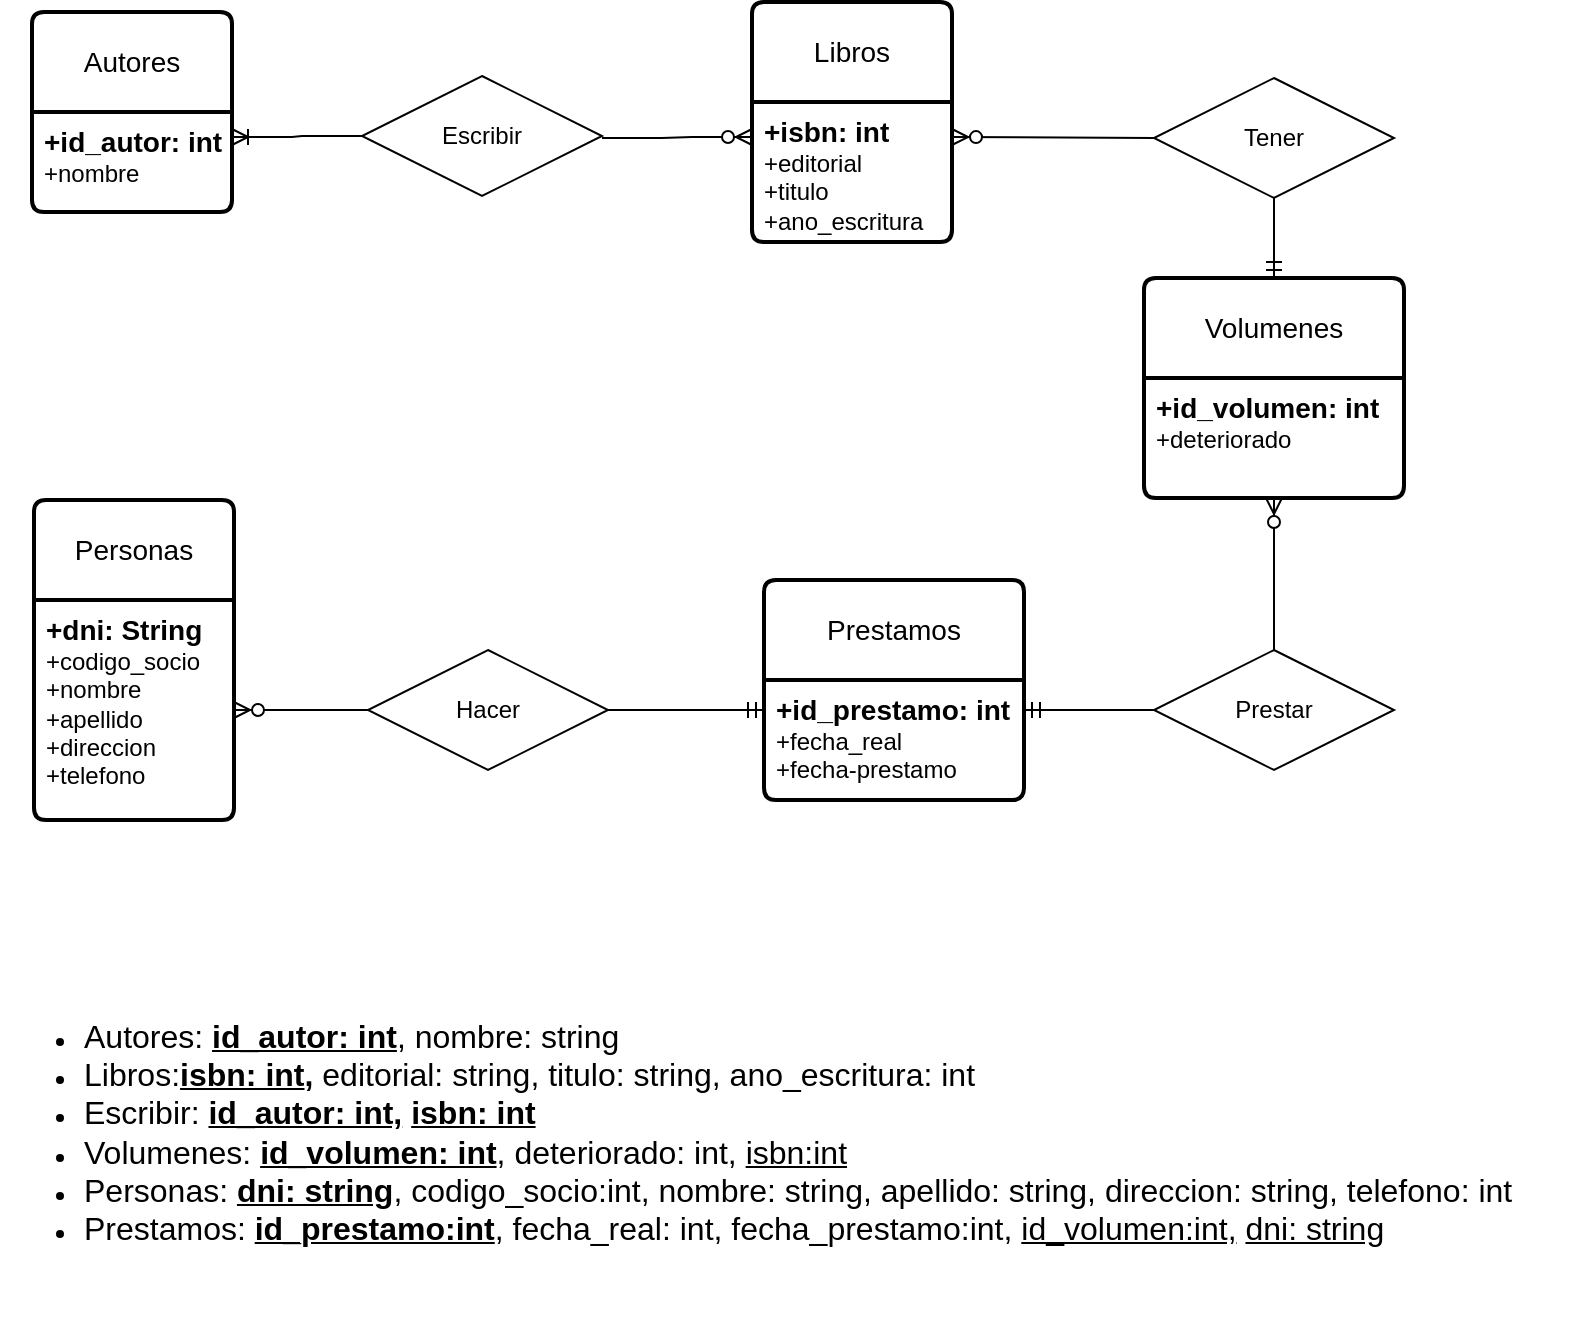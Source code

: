 <mxfile version="22.0.4" type="github">
  <diagram id="R2lEEEUBdFMjLlhIrx00" name="Page-1">
    <mxGraphModel dx="1235" dy="675" grid="1" gridSize="10" guides="1" tooltips="1" connect="1" arrows="1" fold="1" page="1" pageScale="1" pageWidth="850" pageHeight="1100" math="0" shadow="0" extFonts="Permanent Marker^https://fonts.googleapis.com/css?family=Permanent+Marker">
      <root>
        <mxCell id="0" />
        <mxCell id="1" parent="0" />
        <mxCell id="tdtAZZe7iDzmqnhGQD1Q-1" value="Autores" style="swimlane;childLayout=stackLayout;horizontal=1;startSize=50;horizontalStack=0;rounded=1;fontSize=14;fontStyle=0;strokeWidth=2;resizeParent=0;resizeLast=1;shadow=0;dashed=0;align=center;arcSize=4;whiteSpace=wrap;html=1;" parent="1" vertex="1">
          <mxGeometry x="65" y="85" width="100" height="100" as="geometry" />
        </mxCell>
        <mxCell id="tdtAZZe7iDzmqnhGQD1Q-2" value="&lt;b&gt;&lt;font style=&quot;font-size: 14px;&quot;&gt;+id_autor: int&lt;/font&gt;&lt;/b&gt;&lt;br&gt;+nombre" style="align=left;strokeColor=none;fillColor=none;spacingLeft=4;fontSize=12;verticalAlign=top;resizable=0;rotatable=0;part=1;html=1;" parent="tdtAZZe7iDzmqnhGQD1Q-1" vertex="1">
          <mxGeometry y="50" width="100" height="50" as="geometry" />
        </mxCell>
        <mxCell id="tdtAZZe7iDzmqnhGQD1Q-3" value="Escribir" style="shape=rhombus;perimeter=rhombusPerimeter;whiteSpace=wrap;html=1;align=center;" parent="1" vertex="1">
          <mxGeometry x="230" y="117" width="120" height="60" as="geometry" />
        </mxCell>
        <mxCell id="tdtAZZe7iDzmqnhGQD1Q-4" value="Libros" style="swimlane;childLayout=stackLayout;horizontal=1;startSize=50;horizontalStack=0;rounded=1;fontSize=14;fontStyle=0;strokeWidth=2;resizeParent=0;resizeLast=1;shadow=0;dashed=0;align=center;arcSize=4;whiteSpace=wrap;html=1;" parent="1" vertex="1">
          <mxGeometry x="425" y="80" width="100" height="120" as="geometry" />
        </mxCell>
        <mxCell id="tdtAZZe7iDzmqnhGQD1Q-5" value="&lt;font style=&quot;font-size: 14px;&quot;&gt;&lt;b&gt;+isbn: int&lt;/b&gt;&lt;/font&gt;&lt;br&gt;+editorial&lt;br&gt;+titulo&lt;br&gt;+ano_escritura" style="align=left;strokeColor=none;fillColor=none;spacingLeft=4;fontSize=12;verticalAlign=top;resizable=0;rotatable=0;part=1;html=1;" parent="tdtAZZe7iDzmqnhGQD1Q-4" vertex="1">
          <mxGeometry y="50" width="100" height="70" as="geometry" />
        </mxCell>
        <mxCell id="tdtAZZe7iDzmqnhGQD1Q-6" value="Tener" style="shape=rhombus;perimeter=rhombusPerimeter;whiteSpace=wrap;html=1;align=center;" parent="1" vertex="1">
          <mxGeometry x="626" y="118" width="120" height="60" as="geometry" />
        </mxCell>
        <mxCell id="tdtAZZe7iDzmqnhGQD1Q-7" value="Volumenes" style="swimlane;childLayout=stackLayout;horizontal=1;startSize=50;horizontalStack=0;rounded=1;fontSize=14;fontStyle=0;strokeWidth=2;resizeParent=0;resizeLast=1;shadow=0;dashed=0;align=center;arcSize=4;whiteSpace=wrap;html=1;" parent="1" vertex="1">
          <mxGeometry x="621" y="218" width="130" height="110" as="geometry" />
        </mxCell>
        <mxCell id="tdtAZZe7iDzmqnhGQD1Q-8" value="&lt;font style=&quot;font-size: 14px;&quot;&gt;&lt;b&gt;+id_volumen: int&lt;/b&gt;&lt;/font&gt;&lt;br&gt;+deteriorado" style="align=left;strokeColor=none;fillColor=none;spacingLeft=4;fontSize=12;verticalAlign=top;resizable=0;rotatable=0;part=1;html=1;" parent="tdtAZZe7iDzmqnhGQD1Q-7" vertex="1">
          <mxGeometry y="50" width="130" height="60" as="geometry" />
        </mxCell>
        <mxCell id="tdtAZZe7iDzmqnhGQD1Q-9" value="Prestar" style="shape=rhombus;perimeter=rhombusPerimeter;whiteSpace=wrap;html=1;align=center;" parent="1" vertex="1">
          <mxGeometry x="626" y="404" width="120" height="60" as="geometry" />
        </mxCell>
        <mxCell id="tdtAZZe7iDzmqnhGQD1Q-10" value="Prestamos" style="swimlane;childLayout=stackLayout;horizontal=1;startSize=50;horizontalStack=0;rounded=1;fontSize=14;fontStyle=0;strokeWidth=2;resizeParent=0;resizeLast=1;shadow=0;dashed=0;align=center;arcSize=4;whiteSpace=wrap;html=1;" parent="1" vertex="1">
          <mxGeometry x="431" y="369" width="130" height="110" as="geometry" />
        </mxCell>
        <mxCell id="tdtAZZe7iDzmqnhGQD1Q-11" value="&lt;font style=&quot;font-size: 14px;&quot;&gt;&lt;b&gt;+id_prestamo: int&lt;/b&gt;&lt;/font&gt;&lt;br&gt;+fecha_real&lt;br&gt;+fecha-prestamo" style="align=left;strokeColor=none;fillColor=none;spacingLeft=4;fontSize=12;verticalAlign=top;resizable=0;rotatable=0;part=1;html=1;" parent="tdtAZZe7iDzmqnhGQD1Q-10" vertex="1">
          <mxGeometry y="50" width="130" height="60" as="geometry" />
        </mxCell>
        <mxCell id="tdtAZZe7iDzmqnhGQD1Q-12" value="Hacer" style="shape=rhombus;perimeter=rhombusPerimeter;whiteSpace=wrap;html=1;align=center;" parent="1" vertex="1">
          <mxGeometry x="233" y="404" width="120" height="60" as="geometry" />
        </mxCell>
        <mxCell id="tdtAZZe7iDzmqnhGQD1Q-13" value="Personas" style="swimlane;childLayout=stackLayout;horizontal=1;startSize=50;horizontalStack=0;rounded=1;fontSize=14;fontStyle=0;strokeWidth=2;resizeParent=0;resizeLast=1;shadow=0;dashed=0;align=center;arcSize=4;whiteSpace=wrap;html=1;" parent="1" vertex="1">
          <mxGeometry x="66" y="329" width="100" height="160" as="geometry" />
        </mxCell>
        <mxCell id="tdtAZZe7iDzmqnhGQD1Q-14" value="&lt;font style=&quot;font-size: 14px;&quot;&gt;&lt;b&gt;+dni: String&lt;br&gt;&lt;/b&gt;&lt;/font&gt;+codigo_socio&lt;br&gt;+nombre&lt;br&gt;+apellido&lt;br&gt;+direccion&lt;br&gt;+telefono" style="align=left;strokeColor=none;fillColor=none;spacingLeft=4;fontSize=12;verticalAlign=top;resizable=0;rotatable=0;part=1;html=1;" parent="tdtAZZe7iDzmqnhGQD1Q-13" vertex="1">
          <mxGeometry y="50" width="100" height="110" as="geometry" />
        </mxCell>
        <mxCell id="QaBLT7zoktpps23ydMiA-3" value="" style="edgeStyle=entityRelationEdgeStyle;fontSize=12;html=1;endArrow=ERzeroToMany;endFill=1;rounded=0;entryX=0;entryY=0.25;entryDx=0;entryDy=0;" parent="1" target="tdtAZZe7iDzmqnhGQD1Q-5" edge="1">
          <mxGeometry width="100" height="100" relative="1" as="geometry">
            <mxPoint x="350" y="148" as="sourcePoint" />
            <mxPoint x="450" y="117" as="targetPoint" />
            <Array as="points">
              <mxPoint x="240" y="170" />
            </Array>
          </mxGeometry>
        </mxCell>
        <mxCell id="QaBLT7zoktpps23ydMiA-4" value="" style="edgeStyle=entityRelationEdgeStyle;fontSize=12;html=1;endArrow=ERoneToMany;rounded=0;entryX=1;entryY=0.25;entryDx=0;entryDy=0;exitX=0;exitY=0.5;exitDx=0;exitDy=0;" parent="1" source="tdtAZZe7iDzmqnhGQD1Q-3" target="tdtAZZe7iDzmqnhGQD1Q-2" edge="1">
          <mxGeometry width="100" height="100" relative="1" as="geometry">
            <mxPoint x="280" y="200" as="sourcePoint" />
            <mxPoint x="200" y="200" as="targetPoint" />
            <Array as="points">
              <mxPoint x="280" y="180" />
            </Array>
          </mxGeometry>
        </mxCell>
        <mxCell id="QaBLT7zoktpps23ydMiA-7" value="" style="fontSize=12;html=1;endArrow=ERzeroToMany;endFill=1;rounded=0;entryX=1;entryY=0.25;entryDx=0;entryDy=0;exitX=0;exitY=0.5;exitDx=0;exitDy=0;" parent="1" source="tdtAZZe7iDzmqnhGQD1Q-6" target="tdtAZZe7iDzmqnhGQD1Q-5" edge="1">
          <mxGeometry width="100" height="100" relative="1" as="geometry">
            <mxPoint x="830" y="47" as="sourcePoint" />
            <mxPoint x="930" y="-53" as="targetPoint" />
          </mxGeometry>
        </mxCell>
        <mxCell id="QaBLT7zoktpps23ydMiA-9" value="" style="fontSize=12;html=1;endArrow=ERzeroToMany;endFill=1;rounded=0;entryX=0.5;entryY=1;entryDx=0;entryDy=0;exitX=0.5;exitY=0;exitDx=0;exitDy=0;" parent="1" source="tdtAZZe7iDzmqnhGQD1Q-9" target="tdtAZZe7iDzmqnhGQD1Q-8" edge="1">
          <mxGeometry width="100" height="100" relative="1" as="geometry">
            <mxPoint x="416" y="209" as="sourcePoint" />
            <mxPoint x="516" y="109" as="targetPoint" />
          </mxGeometry>
        </mxCell>
        <mxCell id="QaBLT7zoktpps23ydMiA-11" value="" style="edgeStyle=entityRelationEdgeStyle;fontSize=12;html=1;endArrow=ERzeroToMany;endFill=1;rounded=0;entryX=1;entryY=0.5;entryDx=0;entryDy=0;exitX=0;exitY=0.5;exitDx=0;exitDy=0;" parent="1" source="tdtAZZe7iDzmqnhGQD1Q-12" target="tdtAZZe7iDzmqnhGQD1Q-14" edge="1">
          <mxGeometry width="100" height="100" relative="1" as="geometry">
            <mxPoint x="230" y="434" as="sourcePoint" />
            <mxPoint x="176" y="489" as="targetPoint" />
          </mxGeometry>
        </mxCell>
        <mxCell id="iNRFibkRBvzSEeXCTPuC-4" value="&lt;ul&gt;&lt;li&gt;&lt;span style=&quot;font-size: medium; background-color: initial;&quot;&gt;Autores:&amp;nbsp;&lt;/span&gt;&lt;u style=&quot;font-size: medium; background-color: initial;&quot;&gt;&lt;b&gt;id_autor: int&lt;/b&gt;&lt;/u&gt;&lt;span style=&quot;font-size: medium; background-color: initial;&quot;&gt;, nombre: string&lt;/span&gt;&lt;br&gt;&lt;/li&gt;&lt;li&gt;&lt;font size=&quot;3&quot;&gt;Libros:&lt;u style=&quot;font-weight: bold;&quot;&gt;isbn: int&lt;/u&gt;&lt;b&gt;,&lt;/b&gt;&amp;nbsp;editorial: string, titulo: string, ano_escritura: int&lt;/font&gt;&lt;/li&gt;&lt;li&gt;&lt;font size=&quot;3&quot;&gt;Escribir:&amp;nbsp;&lt;/font&gt;&lt;span style=&quot;border-color: var(--border-color); font-size: medium;&quot;&gt;&lt;b style=&quot;text-decoration-line: underline;&quot;&gt;id_autor: int,&lt;/b&gt;&amp;nbsp;&lt;/span&gt;&lt;u style=&quot;font-weight: bold; border-color: var(--border-color); font-size: medium;&quot;&gt;isbn: int&lt;/u&gt;&lt;/li&gt;&lt;li&gt;&lt;font size=&quot;3&quot;&gt;Volumenes:&amp;nbsp;&lt;/font&gt;&lt;span style=&quot;border-color: var(--border-color); background-color: initial; font-size: medium;&quot;&gt;&lt;span style=&quot;border-color: var(--border-color);&quot;&gt;&lt;u style=&quot;font-weight: bold;&quot;&gt;id_volumen: int&lt;/u&gt;, deteriorado: int, &lt;u&gt;isbn:int&lt;/u&gt;&lt;/span&gt;&lt;/span&gt;&lt;/li&gt;&lt;li&gt;&lt;font size=&quot;3&quot;&gt;Personas: &lt;b style=&quot;text-decoration-line: underline;&quot;&gt;dni: string&lt;/b&gt;, codigo_socio:int, nombre: string, apellido: string, direccion: string, telefono: int&lt;/font&gt;&lt;/li&gt;&lt;li style=&quot;border-color: var(--border-color);&quot;&gt;&lt;font style=&quot;border-color: var(--border-color);&quot; size=&quot;3&quot;&gt;Prestamos:&amp;nbsp;&lt;b style=&quot;border-color: var(--border-color); text-decoration-line: underline;&quot;&gt;id_prestamo:int&lt;/b&gt;, fecha_real: int, fecha_prestamo:int,&amp;nbsp;&lt;u style=&quot;border-color: var(--border-color);&quot;&gt;id_volumen:int,&lt;/u&gt;&lt;span style=&quot;border-color: var(--border-color);&quot;&gt;&amp;nbsp;&lt;u&gt;dni: string&lt;/u&gt;&lt;/span&gt;&lt;/font&gt;&lt;/li&gt;&lt;/ul&gt;" style="text;strokeColor=none;fillColor=none;html=1;whiteSpace=wrap;verticalAlign=middle;overflow=hidden;" vertex="1" parent="1">
          <mxGeometry x="49" y="550" width="791" height="190" as="geometry" />
        </mxCell>
        <mxCell id="iNRFibkRBvzSEeXCTPuC-5" value="" style="fontSize=12;html=1;endArrow=ERmandOne;rounded=0;entryX=0.5;entryY=0;entryDx=0;entryDy=0;exitX=0.5;exitY=1;exitDx=0;exitDy=0;" edge="1" parent="1" source="tdtAZZe7iDzmqnhGQD1Q-6" target="tdtAZZe7iDzmqnhGQD1Q-7">
          <mxGeometry width="100" height="100" relative="1" as="geometry">
            <mxPoint x="520" y="270" as="sourcePoint" />
            <mxPoint x="620" y="210" as="targetPoint" />
          </mxGeometry>
        </mxCell>
        <mxCell id="iNRFibkRBvzSEeXCTPuC-6" value="" style="fontSize=12;html=1;endArrow=ERmandOne;rounded=0;entryX=1;entryY=0.25;entryDx=0;entryDy=0;exitX=0;exitY=0.5;exitDx=0;exitDy=0;" edge="1" parent="1" source="tdtAZZe7iDzmqnhGQD1Q-9" target="tdtAZZe7iDzmqnhGQD1Q-11">
          <mxGeometry width="100" height="100" relative="1" as="geometry">
            <mxPoint x="696" y="188" as="sourcePoint" />
            <mxPoint x="696" y="228" as="targetPoint" />
          </mxGeometry>
        </mxCell>
        <mxCell id="iNRFibkRBvzSEeXCTPuC-7" value="" style="fontSize=12;html=1;endArrow=ERmandOne;rounded=0;entryX=0;entryY=0.25;entryDx=0;entryDy=0;exitX=1;exitY=0.5;exitDx=0;exitDy=0;" edge="1" parent="1" source="tdtAZZe7iDzmqnhGQD1Q-12" target="tdtAZZe7iDzmqnhGQD1Q-11">
          <mxGeometry width="100" height="100" relative="1" as="geometry">
            <mxPoint x="290" y="520" as="sourcePoint" />
            <mxPoint x="170" y="520" as="targetPoint" />
            <Array as="points" />
          </mxGeometry>
        </mxCell>
      </root>
    </mxGraphModel>
  </diagram>
</mxfile>
